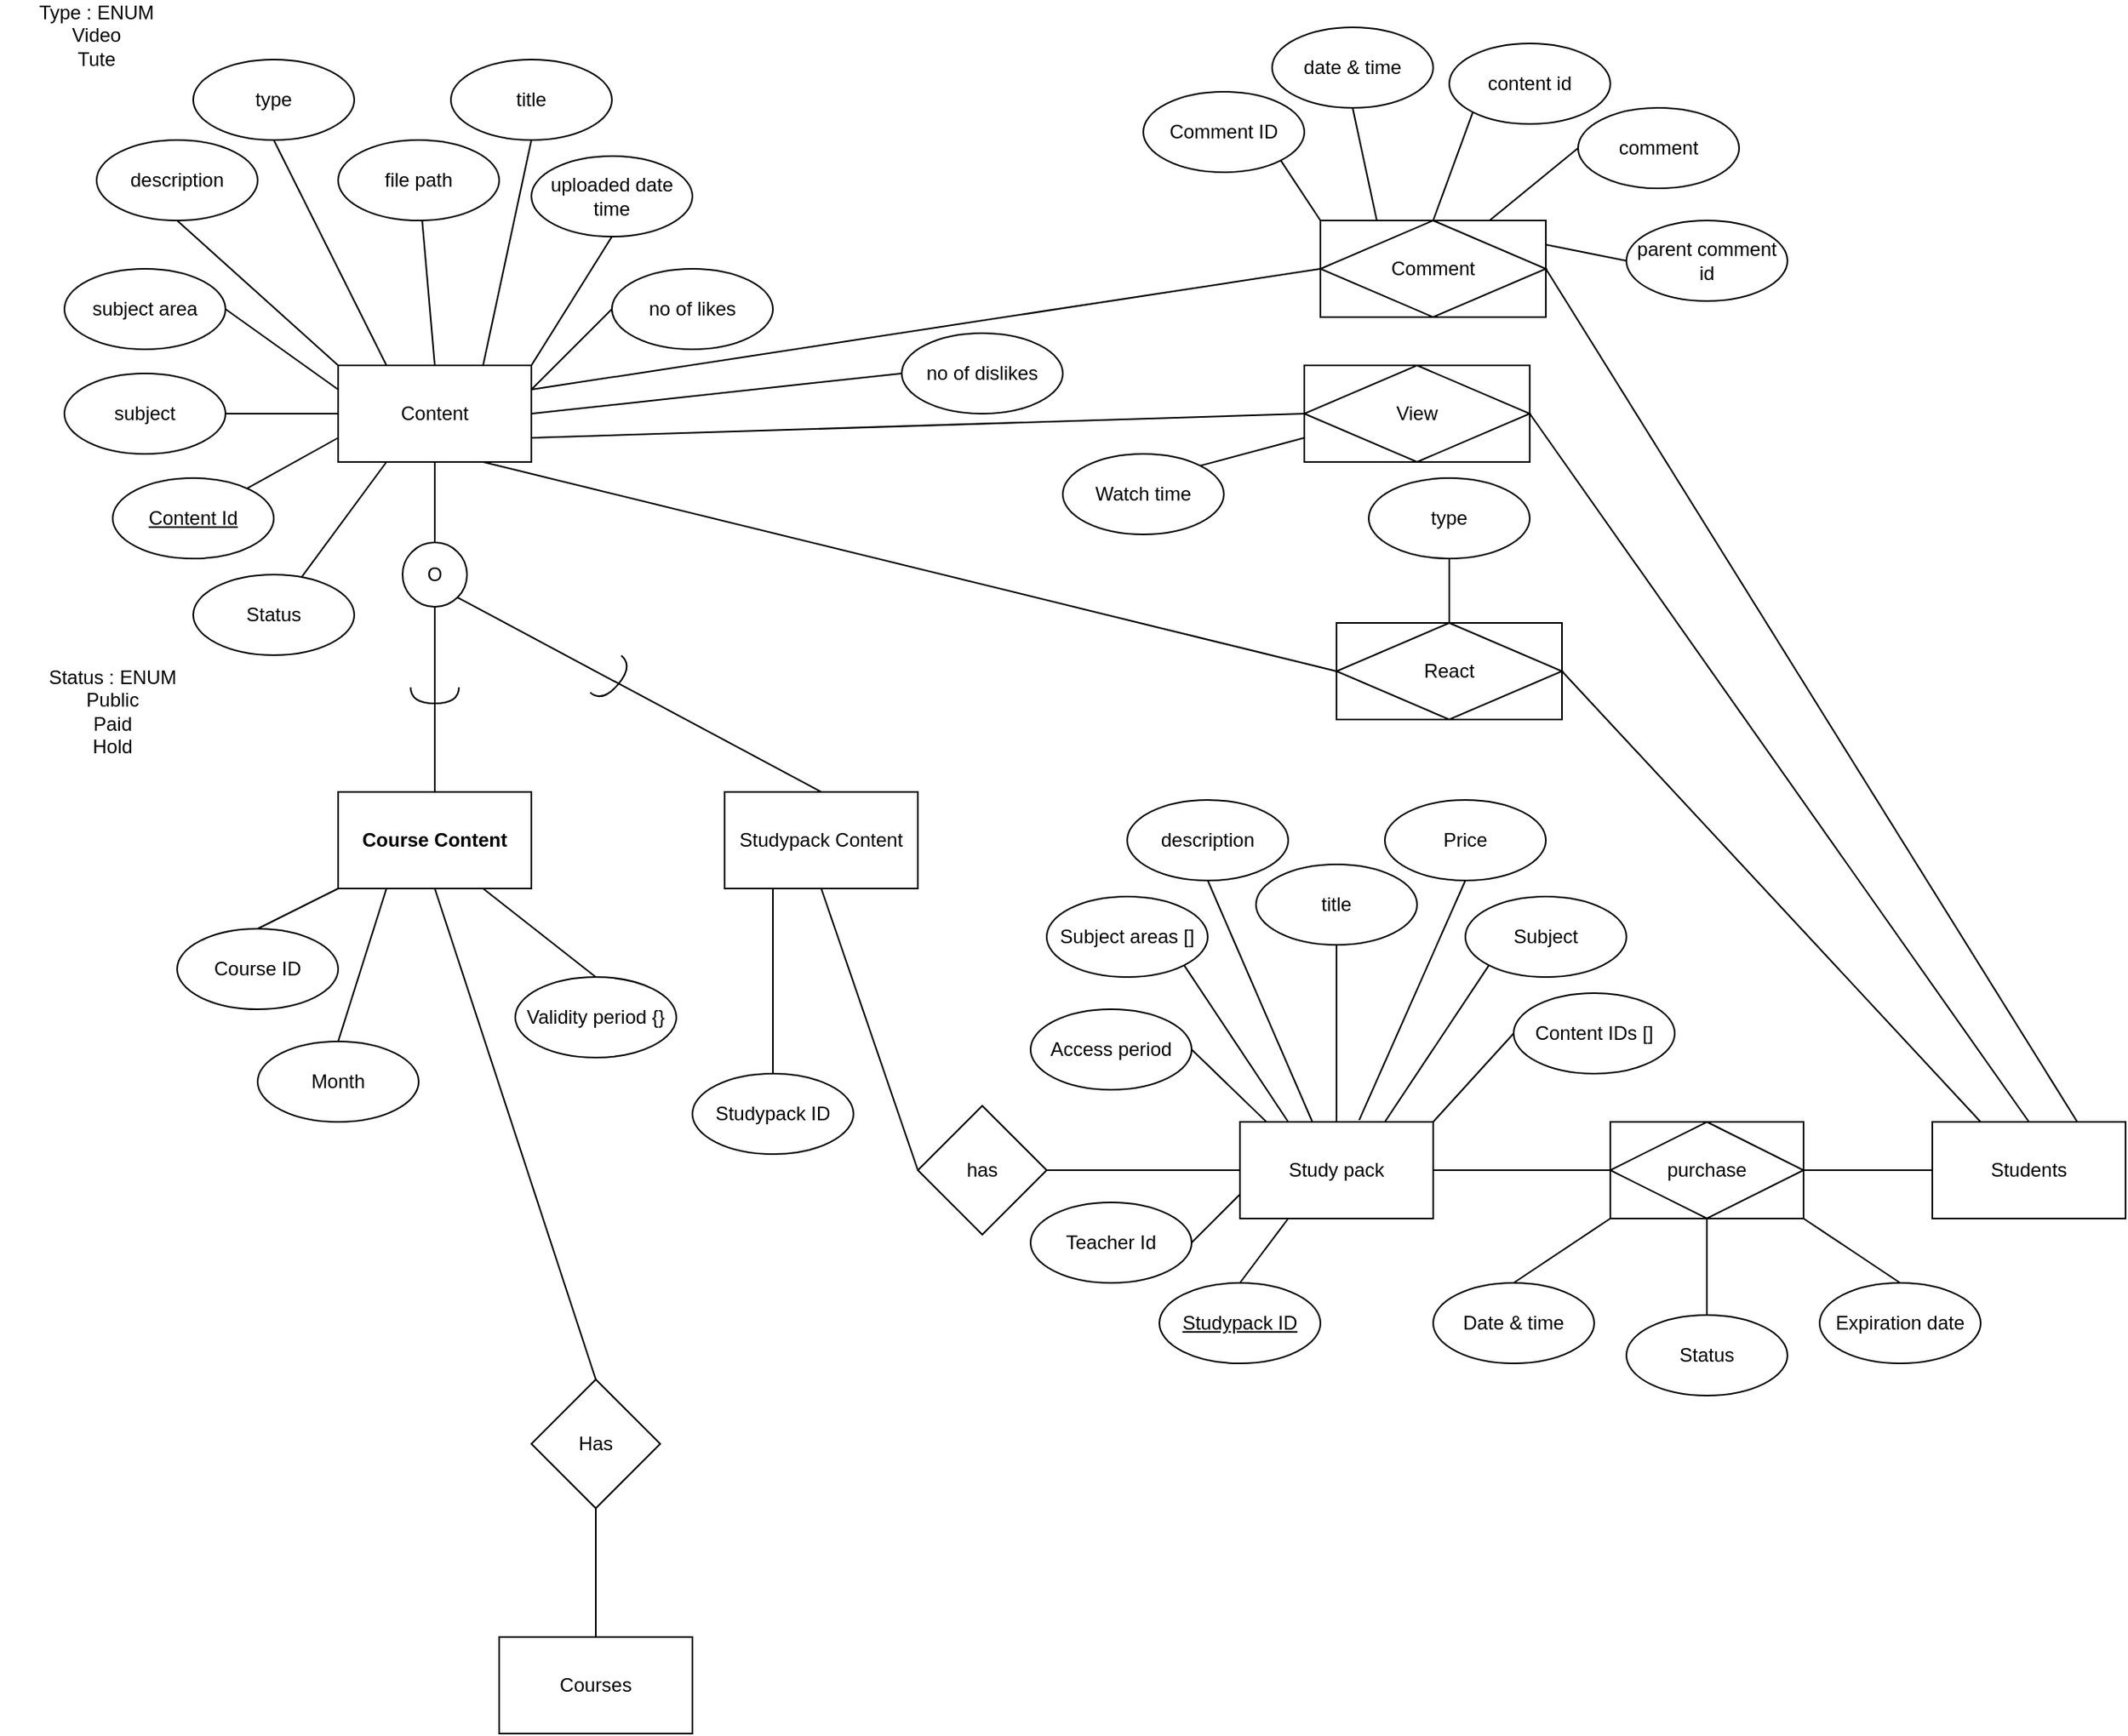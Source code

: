 <mxfile>
    <diagram id="T5tDFELJDlXW0OyZVLSW" name="Page-1">
        <mxGraphModel dx="2492" dy="2741" grid="1" gridSize="10" guides="1" tooltips="1" connect="1" arrows="1" fold="1" page="1" pageScale="1" pageWidth="850" pageHeight="1100" math="0" shadow="0">
            <root>
                <mxCell id="0"/>
                <mxCell id="1" parent="0"/>
                <mxCell id="21" style="edgeStyle=none;html=1;exitX=0.75;exitY=0;exitDx=0;exitDy=0;entryX=0.5;entryY=1;entryDx=0;entryDy=0;endArrow=none;endFill=0;" parent="1" source="2" target="4" edge="1">
                    <mxGeometry relative="1" as="geometry"/>
                </mxCell>
                <mxCell id="22" style="edgeStyle=none;html=1;exitX=0;exitY=0;exitDx=0;exitDy=0;entryX=0.5;entryY=1;entryDx=0;entryDy=0;endArrow=none;endFill=0;" parent="1" source="2" target="5" edge="1">
                    <mxGeometry relative="1" as="geometry"/>
                </mxCell>
                <mxCell id="97" style="edgeStyle=none;html=1;exitX=1;exitY=0.25;exitDx=0;exitDy=0;entryX=0;entryY=0.5;entryDx=0;entryDy=0;endArrow=none;endFill=0;" parent="1" source="2" target="95" edge="1">
                    <mxGeometry relative="1" as="geometry"/>
                </mxCell>
                <mxCell id="2" value="Content" style="rounded=0;whiteSpace=wrap;html=1;" parent="1" vertex="1">
                    <mxGeometry x="-1220" y="-890" width="120" height="60" as="geometry"/>
                </mxCell>
                <mxCell id="3" value="type" style="ellipse;whiteSpace=wrap;html=1;" parent="1" vertex="1">
                    <mxGeometry x="-1310" y="-1080" width="100" height="50" as="geometry"/>
                </mxCell>
                <mxCell id="4" value="title" style="ellipse;whiteSpace=wrap;html=1;" parent="1" vertex="1">
                    <mxGeometry x="-1150" y="-1080" width="100" height="50" as="geometry"/>
                </mxCell>
                <mxCell id="5" value="description" style="ellipse;whiteSpace=wrap;html=1;" parent="1" vertex="1">
                    <mxGeometry x="-1370" y="-1030" width="100" height="50" as="geometry"/>
                </mxCell>
                <mxCell id="6" value="subject" style="ellipse;whiteSpace=wrap;html=1;" parent="1" vertex="1">
                    <mxGeometry x="-1390" y="-885" width="100" height="50" as="geometry"/>
                </mxCell>
                <mxCell id="7" value="subject area" style="ellipse;whiteSpace=wrap;html=1;" parent="1" vertex="1">
                    <mxGeometry x="-1390" y="-950" width="100" height="50" as="geometry"/>
                </mxCell>
                <mxCell id="8" value="no of likes" style="ellipse;whiteSpace=wrap;html=1;" parent="1" vertex="1">
                    <mxGeometry x="-1050" y="-950" width="100" height="50" as="geometry"/>
                </mxCell>
                <mxCell id="9" value="no of dislikes" style="ellipse;whiteSpace=wrap;html=1;" parent="1" vertex="1">
                    <mxGeometry x="-870" y="-910" width="100" height="50" as="geometry"/>
                </mxCell>
                <mxCell id="10" value="uploaded date time" style="ellipse;whiteSpace=wrap;html=1;" parent="1" vertex="1">
                    <mxGeometry x="-1100" y="-1020" width="100" height="50" as="geometry"/>
                </mxCell>
                <mxCell id="11" value="file path" style="ellipse;whiteSpace=wrap;html=1;" parent="1" vertex="1">
                    <mxGeometry x="-1220" y="-1030" width="100" height="50" as="geometry"/>
                </mxCell>
                <mxCell id="13" value="" style="endArrow=none;html=1;entryX=0.5;entryY=1;entryDx=0;entryDy=0;" parent="1" target="3" edge="1">
                    <mxGeometry width="50" height="50" relative="1" as="geometry">
                        <mxPoint x="-1190" y="-890" as="sourcePoint"/>
                        <mxPoint x="-1090" y="-850" as="targetPoint"/>
                    </mxGeometry>
                </mxCell>
                <mxCell id="14" value="" style="endArrow=none;html=1;exitX=1;exitY=0;exitDx=0;exitDy=0;entryX=0.5;entryY=1;entryDx=0;entryDy=0;" parent="1" source="2" target="10" edge="1">
                    <mxGeometry width="50" height="50" relative="1" as="geometry">
                        <mxPoint x="-1180" y="-880" as="sourcePoint"/>
                        <mxPoint x="-1260" y="-955" as="targetPoint"/>
                    </mxGeometry>
                </mxCell>
                <mxCell id="15" value="" style="endArrow=none;html=1;exitX=0.5;exitY=0;exitDx=0;exitDy=0;" parent="1" source="2" target="11" edge="1">
                    <mxGeometry width="50" height="50" relative="1" as="geometry">
                        <mxPoint x="-1150" y="-880" as="sourcePoint"/>
                        <mxPoint x="-1120" y="-1020" as="targetPoint"/>
                    </mxGeometry>
                </mxCell>
                <mxCell id="16" value="" style="endArrow=none;html=1;exitX=0;exitY=0.25;exitDx=0;exitDy=0;entryX=1;entryY=0.5;entryDx=0;entryDy=0;" parent="1" source="2" target="7" edge="1">
                    <mxGeometry width="50" height="50" relative="1" as="geometry">
                        <mxPoint x="-1180" y="-880" as="sourcePoint"/>
                        <mxPoint x="-1260" y="-955" as="targetPoint"/>
                    </mxGeometry>
                </mxCell>
                <mxCell id="17" value="" style="endArrow=none;html=1;exitX=1;exitY=0.25;exitDx=0;exitDy=0;entryX=0;entryY=0.5;entryDx=0;entryDy=0;" parent="1" source="2" target="8" edge="1">
                    <mxGeometry width="50" height="50" relative="1" as="geometry">
                        <mxPoint x="-1210" y="-865" as="sourcePoint"/>
                        <mxPoint x="-1280" y="-885" as="targetPoint"/>
                    </mxGeometry>
                </mxCell>
                <mxCell id="19" value="" style="endArrow=none;html=1;exitX=1;exitY=0.5;exitDx=0;exitDy=0;entryX=0;entryY=0.5;entryDx=0;entryDy=0;" parent="1" source="2" target="9" edge="1">
                    <mxGeometry width="50" height="50" relative="1" as="geometry">
                        <mxPoint x="-1210" y="-820" as="sourcePoint"/>
                        <mxPoint x="-1262.9" y="-728.7" as="targetPoint"/>
                    </mxGeometry>
                </mxCell>
                <mxCell id="20" value="" style="endArrow=none;html=1;exitX=0;exitY=0.5;exitDx=0;exitDy=0;entryX=1;entryY=0.5;entryDx=0;entryDy=0;" parent="1" source="2" target="6" edge="1">
                    <mxGeometry width="50" height="50" relative="1" as="geometry">
                        <mxPoint x="-1210.0" y="-835" as="sourcePoint"/>
                        <mxPoint x="-1303.4" y="-818.1" as="targetPoint"/>
                    </mxGeometry>
                </mxCell>
                <mxCell id="89" style="edgeStyle=none;html=1;exitX=0.25;exitY=0;exitDx=0;exitDy=0;entryX=1;entryY=0.5;entryDx=0;entryDy=0;endArrow=none;endFill=0;" parent="1" source="23" target="82" edge="1">
                    <mxGeometry relative="1" as="geometry"/>
                </mxCell>
                <mxCell id="96" style="edgeStyle=none;html=1;exitX=0.75;exitY=0;exitDx=0;exitDy=0;entryX=1;entryY=0.5;entryDx=0;entryDy=0;endArrow=none;endFill=0;" parent="1" source="23" target="95" edge="1">
                    <mxGeometry relative="1" as="geometry"/>
                </mxCell>
                <mxCell id="110" style="edgeStyle=none;html=1;exitX=0.5;exitY=0;exitDx=0;exitDy=0;entryX=1;entryY=0.5;entryDx=0;entryDy=0;endArrow=none;endFill=0;" edge="1" parent="1" source="23" target="108">
                    <mxGeometry relative="1" as="geometry"/>
                </mxCell>
                <mxCell id="23" value="Students" style="rounded=0;whiteSpace=wrap;html=1;" parent="1" vertex="1">
                    <mxGeometry x="-230" y="-420" width="120" height="60" as="geometry"/>
                </mxCell>
                <mxCell id="47" style="edgeStyle=none;html=1;exitX=1;exitY=0.5;exitDx=0;exitDy=0;entryX=0;entryY=0.5;entryDx=0;entryDy=0;endArrow=none;endFill=0;" parent="1" source="24" target="37" edge="1">
                    <mxGeometry relative="1" as="geometry"/>
                </mxCell>
                <mxCell id="84" style="edgeStyle=none;html=1;exitX=1;exitY=0;exitDx=0;exitDy=0;entryX=0;entryY=0.5;entryDx=0;entryDy=0;endArrow=none;endFill=0;" parent="1" source="24" target="83" edge="1">
                    <mxGeometry relative="1" as="geometry"/>
                </mxCell>
                <mxCell id="24" value="Study pack" style="rounded=0;whiteSpace=wrap;html=1;" parent="1" vertex="1">
                    <mxGeometry x="-660" y="-420" width="120" height="60" as="geometry"/>
                </mxCell>
                <mxCell id="28" style="edgeStyle=none;html=1;exitX=0.5;exitY=1;exitDx=0;exitDy=0;entryX=0.5;entryY=0;entryDx=0;entryDy=0;endArrow=none;endFill=0;" parent="1" source="25" target="24" edge="1">
                    <mxGeometry relative="1" as="geometry"/>
                </mxCell>
                <mxCell id="25" value="title" style="ellipse;whiteSpace=wrap;html=1;" parent="1" vertex="1">
                    <mxGeometry x="-650" y="-580" width="100" height="50" as="geometry"/>
                </mxCell>
                <mxCell id="27" style="edgeStyle=none;html=1;exitX=0.5;exitY=1;exitDx=0;exitDy=0;entryX=0.375;entryY=0;entryDx=0;entryDy=0;entryPerimeter=0;endArrow=none;endFill=0;" parent="1" source="26" target="24" edge="1">
                    <mxGeometry relative="1" as="geometry"/>
                </mxCell>
                <mxCell id="26" value="description" style="ellipse;whiteSpace=wrap;html=1;" parent="1" vertex="1">
                    <mxGeometry x="-730" y="-620" width="100" height="50" as="geometry"/>
                </mxCell>
                <mxCell id="30" style="edgeStyle=none;html=1;exitX=1;exitY=1;exitDx=0;exitDy=0;entryX=0.25;entryY=0;entryDx=0;entryDy=0;endArrow=none;endFill=0;" parent="1" source="29" target="24" edge="1">
                    <mxGeometry relative="1" as="geometry"/>
                </mxCell>
                <mxCell id="29" value="Subject areas []" style="ellipse;whiteSpace=wrap;html=1;" parent="1" vertex="1">
                    <mxGeometry x="-780" y="-560" width="100" height="50" as="geometry"/>
                </mxCell>
                <mxCell id="34" style="edgeStyle=none;html=1;exitX=0;exitY=1;exitDx=0;exitDy=0;entryX=0.75;entryY=0;entryDx=0;entryDy=0;endArrow=none;endFill=0;" parent="1" source="31" target="24" edge="1">
                    <mxGeometry relative="1" as="geometry"/>
                </mxCell>
                <mxCell id="31" value="Subject" style="ellipse;whiteSpace=wrap;html=1;" parent="1" vertex="1">
                    <mxGeometry x="-520" y="-560" width="100" height="50" as="geometry"/>
                </mxCell>
                <mxCell id="33" style="edgeStyle=none;html=1;exitX=0.5;exitY=1;exitDx=0;exitDy=0;entryX=0.617;entryY=-0.017;entryDx=0;entryDy=0;entryPerimeter=0;endArrow=none;endFill=0;" parent="1" source="32" target="24" edge="1">
                    <mxGeometry relative="1" as="geometry"/>
                </mxCell>
                <mxCell id="32" value="Price" style="ellipse;whiteSpace=wrap;html=1;" parent="1" vertex="1">
                    <mxGeometry x="-570" y="-620" width="100" height="50" as="geometry"/>
                </mxCell>
                <mxCell id="43" style="edgeStyle=none;html=1;exitX=0.5;exitY=0;exitDx=0;exitDy=0;entryX=0.5;entryY=1;entryDx=0;entryDy=0;endArrow=none;endFill=0;" parent="1" source="35" target="38" edge="1">
                    <mxGeometry relative="1" as="geometry"/>
                </mxCell>
                <mxCell id="35" value="Courses" style="rounded=0;whiteSpace=wrap;html=1;" parent="1" vertex="1">
                    <mxGeometry x="-1120" y="-100" width="120" height="60" as="geometry"/>
                </mxCell>
                <mxCell id="46" style="edgeStyle=none;html=1;exitX=1;exitY=0.5;exitDx=0;exitDy=0;entryX=0;entryY=0.5;entryDx=0;entryDy=0;endArrow=none;endFill=0;" parent="1" source="36" target="24" edge="1">
                    <mxGeometry relative="1" as="geometry"/>
                </mxCell>
                <mxCell id="59" style="edgeStyle=none;html=1;exitX=0;exitY=0.5;exitDx=0;exitDy=0;entryX=0.5;entryY=1;entryDx=0;entryDy=0;endArrow=none;endFill=0;" parent="1" source="36" target="57" edge="1">
                    <mxGeometry relative="1" as="geometry"/>
                </mxCell>
                <mxCell id="36" value="has" style="rhombus;whiteSpace=wrap;html=1;" parent="1" vertex="1">
                    <mxGeometry x="-860" y="-430" width="80" height="80" as="geometry"/>
                </mxCell>
                <mxCell id="48" style="edgeStyle=none;html=1;exitX=1;exitY=0.5;exitDx=0;exitDy=0;entryX=0;entryY=0.5;entryDx=0;entryDy=0;endArrow=none;endFill=0;" parent="1" source="37" target="23" edge="1">
                    <mxGeometry relative="1" as="geometry"/>
                </mxCell>
                <mxCell id="50" style="edgeStyle=none;html=1;exitX=0;exitY=1;exitDx=0;exitDy=0;entryX=0.5;entryY=0;entryDx=0;entryDy=0;endArrow=none;endFill=0;" parent="1" source="37" target="49" edge="1">
                    <mxGeometry relative="1" as="geometry"/>
                </mxCell>
                <mxCell id="81" style="edgeStyle=none;html=1;exitX=1;exitY=1;exitDx=0;exitDy=0;entryX=0.5;entryY=0;entryDx=0;entryDy=0;endArrow=none;endFill=0;" parent="1" source="37" target="80" edge="1">
                    <mxGeometry relative="1" as="geometry"/>
                </mxCell>
                <mxCell id="37" value="purchase" style="shape=associativeEntity;whiteSpace=wrap;html=1;align=center;" parent="1" vertex="1">
                    <mxGeometry x="-430" y="-420" width="120" height="60" as="geometry"/>
                </mxCell>
                <mxCell id="44" style="edgeStyle=none;html=1;exitX=0.5;exitY=0;exitDx=0;exitDy=0;entryX=0.5;entryY=1;entryDx=0;entryDy=0;endArrow=none;endFill=0;" parent="1" source="54" target="2" edge="1">
                    <mxGeometry relative="1" as="geometry">
                        <mxPoint x="-1160" y="-730" as="sourcePoint"/>
                    </mxGeometry>
                </mxCell>
                <mxCell id="58" style="edgeStyle=none;html=1;exitX=0.5;exitY=0;exitDx=0;exitDy=0;entryX=0.5;entryY=1;entryDx=0;entryDy=0;endArrow=none;endFill=0;" parent="1" source="38" target="56" edge="1">
                    <mxGeometry relative="1" as="geometry"/>
                </mxCell>
                <mxCell id="38" value="Has" style="rhombus;whiteSpace=wrap;html=1;" parent="1" vertex="1">
                    <mxGeometry x="-1100" y="-260" width="80" height="80" as="geometry"/>
                </mxCell>
                <mxCell id="40" style="edgeStyle=none;html=1;exitX=1;exitY=0.5;exitDx=0;exitDy=0;entryX=0.135;entryY=-0.005;entryDx=0;entryDy=0;entryPerimeter=0;endArrow=none;endFill=0;" parent="1" source="39" target="24" edge="1">
                    <mxGeometry relative="1" as="geometry"/>
                </mxCell>
                <mxCell id="39" value="Access period" style="ellipse;whiteSpace=wrap;html=1;" parent="1" vertex="1">
                    <mxGeometry x="-790" y="-490" width="100" height="50" as="geometry"/>
                </mxCell>
                <mxCell id="49" value="Date &amp;amp; time" style="ellipse;whiteSpace=wrap;html=1;" parent="1" vertex="1">
                    <mxGeometry x="-540" y="-320" width="100" height="50" as="geometry"/>
                </mxCell>
                <mxCell id="52" style="edgeStyle=none;html=1;exitX=0.5;exitY=0;exitDx=0;exitDy=0;entryX=0.5;entryY=1;entryDx=0;entryDy=0;endArrow=none;endFill=0;" parent="1" source="51" target="37" edge="1">
                    <mxGeometry relative="1" as="geometry"/>
                </mxCell>
                <mxCell id="51" value="Status" style="ellipse;whiteSpace=wrap;html=1;" parent="1" vertex="1">
                    <mxGeometry x="-420" y="-300" width="100" height="50" as="geometry"/>
                </mxCell>
                <mxCell id="61" style="edgeStyle=none;html=1;exitX=0.5;exitY=1;exitDx=0;exitDy=0;entryX=0.5;entryY=0;entryDx=0;entryDy=0;endArrow=none;endFill=0;" parent="1" source="54" target="56" edge="1">
                    <mxGeometry relative="1" as="geometry"/>
                </mxCell>
                <mxCell id="62" style="edgeStyle=none;html=1;exitX=1;exitY=1;exitDx=0;exitDy=0;entryX=0.5;entryY=0;entryDx=0;entryDy=0;endArrow=none;endFill=0;" parent="1" source="54" target="57" edge="1">
                    <mxGeometry relative="1" as="geometry"/>
                </mxCell>
                <mxCell id="54" value="O" style="ellipse;whiteSpace=wrap;html=1;aspect=fixed;" parent="1" vertex="1">
                    <mxGeometry x="-1180" y="-780" width="40" height="40" as="geometry"/>
                </mxCell>
                <mxCell id="66" style="edgeStyle=none;html=1;exitX=0.75;exitY=1;exitDx=0;exitDy=0;entryX=0.5;entryY=0;entryDx=0;entryDy=0;endArrow=none;endFill=0;" parent="1" source="56" target="65" edge="1">
                    <mxGeometry relative="1" as="geometry"/>
                </mxCell>
                <mxCell id="56" value="Course Content" style="rounded=0;whiteSpace=wrap;html=1;fontStyle=1" parent="1" vertex="1">
                    <mxGeometry x="-1220" y="-625" width="120" height="60" as="geometry"/>
                </mxCell>
                <mxCell id="57" value="Studypack Content" style="rounded=0;whiteSpace=wrap;html=1;" parent="1" vertex="1">
                    <mxGeometry x="-980" y="-625" width="120" height="60" as="geometry"/>
                </mxCell>
                <mxCell id="64" style="edgeStyle=none;html=1;exitX=0.5;exitY=0;exitDx=0;exitDy=0;entryX=0.25;entryY=1;entryDx=0;entryDy=0;endArrow=none;endFill=0;" parent="1" source="63" target="56" edge="1">
                    <mxGeometry relative="1" as="geometry"/>
                </mxCell>
                <mxCell id="63" value="Month" style="ellipse;whiteSpace=wrap;html=1;" parent="1" vertex="1">
                    <mxGeometry x="-1270" y="-470" width="100" height="50" as="geometry"/>
                </mxCell>
                <mxCell id="65" value="Validity period {}" style="ellipse;whiteSpace=wrap;html=1;" parent="1" vertex="1">
                    <mxGeometry x="-1110" y="-510" width="100" height="50" as="geometry"/>
                </mxCell>
                <mxCell id="68" style="edgeStyle=none;html=1;exitX=0.5;exitY=0;exitDx=0;exitDy=0;entryX=0;entryY=1;entryDx=0;entryDy=0;endArrow=none;endFill=0;" parent="1" source="67" target="56" edge="1">
                    <mxGeometry relative="1" as="geometry"/>
                </mxCell>
                <mxCell id="67" value="Course ID" style="ellipse;whiteSpace=wrap;html=1;" parent="1" vertex="1">
                    <mxGeometry x="-1320" y="-540" width="100" height="50" as="geometry"/>
                </mxCell>
                <mxCell id="72" style="edgeStyle=none;html=1;exitX=0.5;exitY=0;exitDx=0;exitDy=0;entryX=0.25;entryY=1;entryDx=0;entryDy=0;endArrow=none;endFill=0;" parent="1" source="69" target="57" edge="1">
                    <mxGeometry relative="1" as="geometry"/>
                </mxCell>
                <mxCell id="69" value="Studypack ID" style="ellipse;whiteSpace=wrap;html=1;" parent="1" vertex="1">
                    <mxGeometry x="-1000" y="-450" width="100" height="50" as="geometry"/>
                </mxCell>
                <mxCell id="71" style="edgeStyle=none;html=1;exitX=0.5;exitY=0;exitDx=0;exitDy=0;entryX=0.25;entryY=1;entryDx=0;entryDy=0;endArrow=none;endFill=0;" parent="1" source="70" target="24" edge="1">
                    <mxGeometry relative="1" as="geometry"/>
                </mxCell>
                <mxCell id="70" value="&lt;u&gt;Studypack ID&lt;/u&gt;" style="ellipse;whiteSpace=wrap;html=1;" parent="1" vertex="1">
                    <mxGeometry x="-710" y="-320" width="100" height="50" as="geometry"/>
                </mxCell>
                <mxCell id="109" style="edgeStyle=none;html=1;entryX=0.25;entryY=1;entryDx=0;entryDy=0;endArrow=none;endFill=0;" edge="1" parent="1" source="73" target="2">
                    <mxGeometry relative="1" as="geometry"/>
                </mxCell>
                <mxCell id="73" value="Status" style="ellipse;whiteSpace=wrap;html=1;" parent="1" vertex="1">
                    <mxGeometry x="-1310" y="-760" width="100" height="50" as="geometry"/>
                </mxCell>
                <mxCell id="77" value="" style="shape=requiredInterface;html=1;verticalLabelPosition=bottom;sketch=0;rotation=90;" parent="1" vertex="1">
                    <mxGeometry x="-1165" y="-700" width="10" height="30" as="geometry"/>
                </mxCell>
                <mxCell id="79" value="" style="shape=requiredInterface;html=1;verticalLabelPosition=bottom;sketch=0;rotation=40;" parent="1" vertex="1">
                    <mxGeometry x="-1055" y="-710" width="10" height="30" as="geometry"/>
                </mxCell>
                <mxCell id="80" value="Expiration date" style="ellipse;whiteSpace=wrap;html=1;" parent="1" vertex="1">
                    <mxGeometry x="-300" y="-320" width="100" height="50" as="geometry"/>
                </mxCell>
                <mxCell id="93" style="html=1;exitX=0;exitY=0.5;exitDx=0;exitDy=0;entryX=0.75;entryY=1;entryDx=0;entryDy=0;endArrow=none;endFill=0;" parent="1" source="82" target="2" edge="1">
                    <mxGeometry relative="1" as="geometry"/>
                </mxCell>
                <mxCell id="82" value="React" style="shape=associativeEntity;whiteSpace=wrap;html=1;align=center;" parent="1" vertex="1">
                    <mxGeometry x="-600" y="-730" width="140" height="60" as="geometry"/>
                </mxCell>
                <mxCell id="83" value="Content IDs []" style="ellipse;whiteSpace=wrap;html=1;" parent="1" vertex="1">
                    <mxGeometry x="-490" y="-500" width="100" height="50" as="geometry"/>
                </mxCell>
                <mxCell id="86" value="" style="edgeStyle=none;html=1;endArrow=none;endFill=0;entryX=0;entryY=0.75;entryDx=0;entryDy=0;" parent="1" source="85" target="2" edge="1">
                    <mxGeometry relative="1" as="geometry"/>
                </mxCell>
                <mxCell id="85" value="&lt;u&gt;Content Id&lt;/u&gt;" style="ellipse;whiteSpace=wrap;html=1;" parent="1" vertex="1">
                    <mxGeometry x="-1360" y="-820" width="100" height="50" as="geometry"/>
                </mxCell>
                <mxCell id="88" style="edgeStyle=none;html=1;exitX=1;exitY=0.5;exitDx=0;exitDy=0;entryX=0;entryY=0.75;entryDx=0;entryDy=0;endArrow=none;endFill=0;" parent="1" source="87" target="24" edge="1">
                    <mxGeometry relative="1" as="geometry"/>
                </mxCell>
                <mxCell id="87" value="Teacher Id" style="ellipse;whiteSpace=wrap;html=1;" parent="1" vertex="1">
                    <mxGeometry x="-790" y="-370" width="100" height="50" as="geometry"/>
                </mxCell>
                <mxCell id="92" style="edgeStyle=none;html=1;exitX=0.5;exitY=1;exitDx=0;exitDy=0;entryX=0.5;entryY=0;entryDx=0;entryDy=0;endArrow=none;endFill=0;" parent="1" source="91" target="82" edge="1">
                    <mxGeometry relative="1" as="geometry"/>
                </mxCell>
                <mxCell id="91" value="type" style="ellipse;whiteSpace=wrap;html=1;" parent="1" vertex="1">
                    <mxGeometry x="-580" y="-820" width="100" height="50" as="geometry"/>
                </mxCell>
                <mxCell id="103" style="edgeStyle=none;html=1;exitX=0;exitY=0;exitDx=0;exitDy=0;entryX=1;entryY=1;entryDx=0;entryDy=0;endArrow=none;endFill=0;" parent="1" source="95" target="100" edge="1">
                    <mxGeometry relative="1" as="geometry"/>
                </mxCell>
                <mxCell id="104" style="edgeStyle=none;html=1;exitX=0.25;exitY=0;exitDx=0;exitDy=0;entryX=0.5;entryY=1;entryDx=0;entryDy=0;endArrow=none;endFill=0;" parent="1" source="95" target="99" edge="1">
                    <mxGeometry relative="1" as="geometry"/>
                </mxCell>
                <mxCell id="105" style="edgeStyle=none;html=1;exitX=0.5;exitY=0;exitDx=0;exitDy=0;entryX=0;entryY=1;entryDx=0;entryDy=0;endArrow=none;endFill=0;" parent="1" source="95" target="102" edge="1">
                    <mxGeometry relative="1" as="geometry"/>
                </mxCell>
                <mxCell id="106" style="edgeStyle=none;html=1;exitX=0.75;exitY=0;exitDx=0;exitDy=0;entryX=0;entryY=0.5;entryDx=0;entryDy=0;endArrow=none;endFill=0;" parent="1" source="95" target="101" edge="1">
                    <mxGeometry relative="1" as="geometry"/>
                </mxCell>
                <mxCell id="107" style="edgeStyle=none;html=1;exitX=1;exitY=0.25;exitDx=0;exitDy=0;entryX=0;entryY=0.5;entryDx=0;entryDy=0;endArrow=none;endFill=0;" parent="1" source="95" target="98" edge="1">
                    <mxGeometry relative="1" as="geometry"/>
                </mxCell>
                <mxCell id="95" value="Comment" style="shape=associativeEntity;whiteSpace=wrap;html=1;align=center;" parent="1" vertex="1">
                    <mxGeometry x="-610" y="-980" width="140" height="60" as="geometry"/>
                </mxCell>
                <mxCell id="98" value="parent comment id" style="ellipse;whiteSpace=wrap;html=1;" parent="1" vertex="1">
                    <mxGeometry x="-420" y="-980" width="100" height="50" as="geometry"/>
                </mxCell>
                <mxCell id="99" value="date &amp;amp; time" style="ellipse;whiteSpace=wrap;html=1;" parent="1" vertex="1">
                    <mxGeometry x="-640" y="-1100" width="100" height="50" as="geometry"/>
                </mxCell>
                <mxCell id="100" value="Comment ID" style="ellipse;whiteSpace=wrap;html=1;" parent="1" vertex="1">
                    <mxGeometry x="-720" y="-1060" width="100" height="50" as="geometry"/>
                </mxCell>
                <mxCell id="101" value="comment" style="ellipse;whiteSpace=wrap;html=1;" parent="1" vertex="1">
                    <mxGeometry x="-450" y="-1050" width="100" height="50" as="geometry"/>
                </mxCell>
                <mxCell id="102" value="content id" style="ellipse;whiteSpace=wrap;html=1;" parent="1" vertex="1">
                    <mxGeometry x="-530" y="-1090" width="100" height="50" as="geometry"/>
                </mxCell>
                <mxCell id="111" style="edgeStyle=none;html=1;exitX=0;exitY=0.5;exitDx=0;exitDy=0;entryX=1;entryY=0.75;entryDx=0;entryDy=0;endArrow=none;endFill=0;" edge="1" parent="1" source="108" target="2">
                    <mxGeometry relative="1" as="geometry"/>
                </mxCell>
                <mxCell id="108" value="View" style="shape=associativeEntity;whiteSpace=wrap;html=1;align=center;" vertex="1" parent="1">
                    <mxGeometry x="-620" y="-890" width="140" height="60" as="geometry"/>
                </mxCell>
                <mxCell id="114" style="edgeStyle=none;html=1;exitX=1;exitY=0;exitDx=0;exitDy=0;entryX=0;entryY=0.75;entryDx=0;entryDy=0;endArrow=none;endFill=0;" edge="1" parent="1" source="112" target="108">
                    <mxGeometry relative="1" as="geometry"/>
                </mxCell>
                <mxCell id="112" value="Watch time" style="ellipse;whiteSpace=wrap;html=1;" vertex="1" parent="1">
                    <mxGeometry x="-770" y="-835" width="100" height="50" as="geometry"/>
                </mxCell>
                <mxCell id="115" value="Type : ENUM&lt;br&gt;Video&lt;br&gt;Tute" style="text;html=1;strokeColor=none;fillColor=none;align=center;verticalAlign=middle;whiteSpace=wrap;rounded=0;" vertex="1" parent="1">
                    <mxGeometry x="-1430" y="-1110" width="120" height="30" as="geometry"/>
                </mxCell>
                <mxCell id="116" value="Status : ENUM&lt;br&gt;Public&lt;br&gt;Paid&lt;br&gt;Hold" style="text;html=1;strokeColor=none;fillColor=none;align=center;verticalAlign=middle;whiteSpace=wrap;rounded=0;" vertex="1" parent="1">
                    <mxGeometry x="-1420" y="-690" width="120" height="30" as="geometry"/>
                </mxCell>
            </root>
        </mxGraphModel>
    </diagram>
</mxfile>